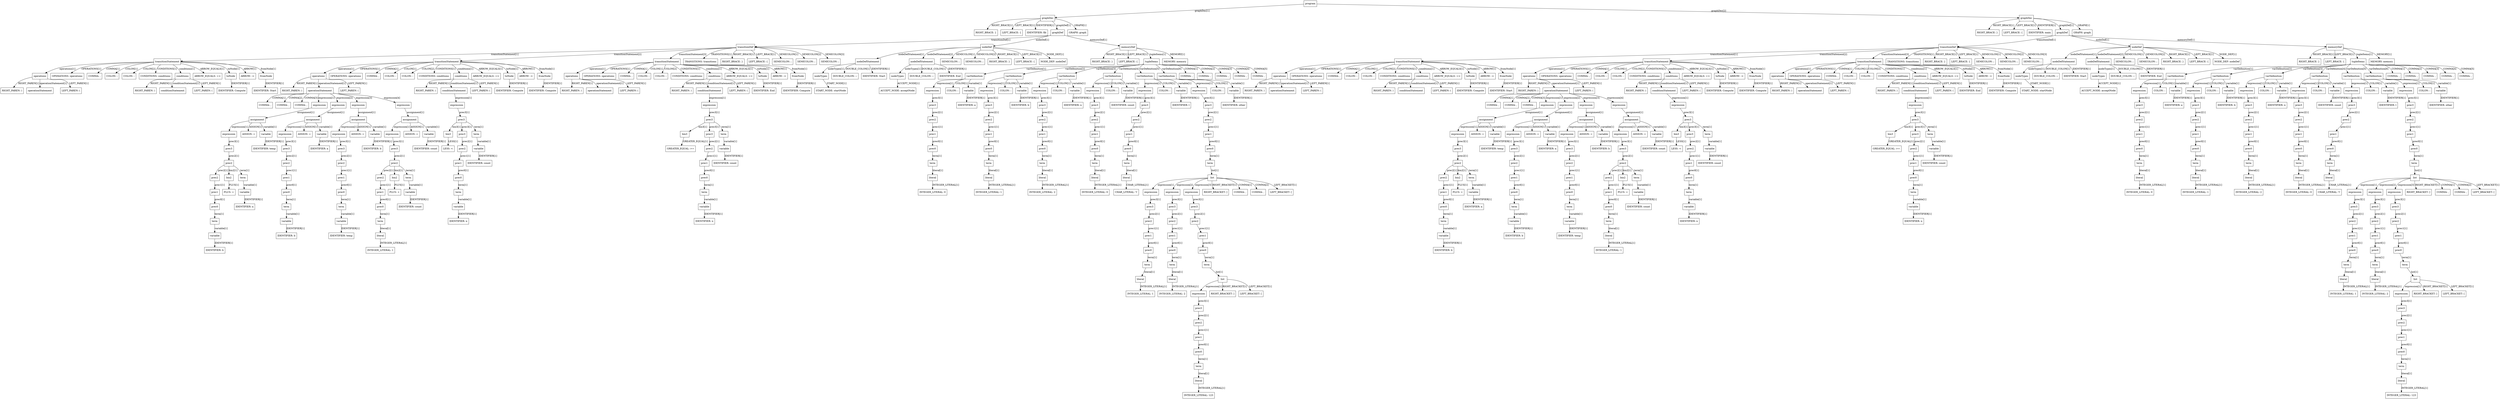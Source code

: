 digraph ParseTree {
    node [shape=box];
    node0 [label="program"];
    node1 [label="graphDec"];
    node0 -> node1 [label="graphDec[1]"];
    node2 [label="RIGHT_BRACE: }"];
    node1 -> node2 [label="RIGHT_BRACE[1]"];
    node3 [label="LEFT_BRACE: {"];
    node1 -> node3 [label="LEFT_BRACE[1]"];
    node4 [label="IDENTIFIER: fib"];
    node1 -> node4 [label="IDENTIFIER[1]"];
    node5 [label="graphDef"];
    node1 -> node5 [label="graphDef[1]"];
    node6 [label="transitionDef"];
    node5 -> node6 [label="transitionDef[1]"];
    node7 [label="transitionStatement"];
    node6 -> node7 [label="transitionStatement[1]"];
    node8 [label="operations"];
    node7 -> node8 [label="operations[1]"];
    node9 [label="RIGHT_PAREN: )"];
    node8 -> node9 [label="RIGHT_PAREN[1]"];
    node10 [label="operationStatement"];
    node8 -> node10 [label="operationStatement[1]"];
    node11 [label="LEFT_PAREN: ("];
    node8 -> node11 [label="LEFT_PAREN[1]"];
    node12 [label="OPERATIONS: operations"];
    node7 -> node12 [label="OPERATIONS[1]"];
    node13 [label="COMMA: ,"];
    node7 -> node13 [label="COMMA[1]"];
    node14 [label="COLON: :"];
    node7 -> node14 [label="COLON[1]"];
    node15 [label="COLON: :"];
    node7 -> node15 [label="COLON[2]"];
    node16 [label="CONDITIONS: conditions"];
    node7 -> node16 [label="CONDITIONS[1]"];
    node17 [label="conditions"];
    node7 -> node17 [label="conditions[1]"];
    node18 [label="RIGHT_PAREN: )"];
    node17 -> node18 [label="RIGHT_PAREN[1]"];
    node19 [label="conditionStatement"];
    node17 -> node19 [label="conditionStatement[1]"];
    node20 [label="LEFT_PAREN: ("];
    node17 -> node20 [label="LEFT_PAREN[1]"];
    node21 [label="ARROW_EQUALS: =>"];
    node7 -> node21 [label="ARROW_EQUALS[1]"];
    node22 [label="toNode"];
    node7 -> node22 [label="toNode[1]"];
    node23 [label="IDENTIFIER: Compute"];
    node22 -> node23 [label="IDENTIFIER[1]"];
    node24 [label="ARROW: ->"];
    node7 -> node24 [label="ARROW[1]"];
    node25 [label="fromNode"];
    node7 -> node25 [label="fromNode[1]"];
    node26 [label="IDENTIFIER: Start"];
    node25 -> node26 [label="IDENTIFIER[1]"];
    node27 [label="transitionStatement"];
    node6 -> node27 [label="transitionStatement[2]"];
    node28 [label="operations"];
    node27 -> node28 [label="operations[1]"];
    node29 [label="RIGHT_PAREN: )"];
    node28 -> node29 [label="RIGHT_PAREN[1]"];
    node30 [label="operationStatement"];
    node28 -> node30 [label="operationStatement[1]"];
    node31 [label="COMMA: ,"];
    node30 -> node31 [label="COMMA[1]"];
    node32 [label="COMMA: ,"];
    node30 -> node32 [label="COMMA[2]"];
    node33 [label="COMMA: ,"];
    node30 -> node33 [label="COMMA[3]"];
    node34 [label="expression"];
    node30 -> node34 [label="expression[1]"];
    node35 [label="assignment"];
    node34 -> node35 [label="assignment[1]"];
    node36 [label="expression"];
    node35 -> node36 [label="expression[1]"];
    node37 [label="prec3"];
    node36 -> node37 [label="prec3[1]"];
    node38 [label="prec2"];
    node37 -> node38 [label="prec2[1]"];
    node39 [label="prec2"];
    node38 -> node39 [label="prec2[1]"];
    node40 [label="prec1"];
    node39 -> node40 [label="prec1[1]"];
    node41 [label="prec0"];
    node40 -> node41 [label="prec0[1]"];
    node42 [label="term"];
    node41 -> node42 [label="term[1]"];
    node43 [label="variable"];
    node42 -> node43 [label="variable[1]"];
    node44 [label="IDENTIFIER: b"];
    node43 -> node44 [label="IDENTIFIER[1]"];
    node45 [label="bin2"];
    node38 -> node45 [label="bin2[1]"];
    node46 [label="PLUS: +"];
    node45 -> node46 [label="PLUS[1]"];
    node47 [label="term"];
    node38 -> node47 [label="term[1]"];
    node48 [label="variable"];
    node47 -> node48 [label="variable[1]"];
    node49 [label="IDENTIFIER: a"];
    node48 -> node49 [label="IDENTIFIER[1]"];
    node50 [label="ASSIGN: ="];
    node35 -> node50 [label="ASSIGN[1]"];
    node51 [label="variable"];
    node35 -> node51 [label="variable[1]"];
    node52 [label="IDENTIFIER: temp"];
    node51 -> node52 [label="IDENTIFIER[1]"];
    node53 [label="expression"];
    node30 -> node53 [label="expression[2]"];
    node54 [label="assignment"];
    node53 -> node54 [label="assignment[1]"];
    node55 [label="expression"];
    node54 -> node55 [label="expression[1]"];
    node56 [label="prec3"];
    node55 -> node56 [label="prec3[1]"];
    node57 [label="prec2"];
    node56 -> node57 [label="prec2[1]"];
    node58 [label="prec1"];
    node57 -> node58 [label="prec1[1]"];
    node59 [label="prec0"];
    node58 -> node59 [label="prec0[1]"];
    node60 [label="term"];
    node59 -> node60 [label="term[1]"];
    node61 [label="variable"];
    node60 -> node61 [label="variable[1]"];
    node62 [label="IDENTIFIER: b"];
    node61 -> node62 [label="IDENTIFIER[1]"];
    node63 [label="ASSIGN: ="];
    node54 -> node63 [label="ASSIGN[1]"];
    node64 [label="variable"];
    node54 -> node64 [label="variable[1]"];
    node65 [label="IDENTIFIER: a"];
    node64 -> node65 [label="IDENTIFIER[1]"];
    node66 [label="expression"];
    node30 -> node66 [label="expression[3]"];
    node67 [label="assignment"];
    node66 -> node67 [label="assignment[1]"];
    node68 [label="expression"];
    node67 -> node68 [label="expression[1]"];
    node69 [label="prec3"];
    node68 -> node69 [label="prec3[1]"];
    node70 [label="prec2"];
    node69 -> node70 [label="prec2[1]"];
    node71 [label="prec1"];
    node70 -> node71 [label="prec1[1]"];
    node72 [label="prec0"];
    node71 -> node72 [label="prec0[1]"];
    node73 [label="term"];
    node72 -> node73 [label="term[1]"];
    node74 [label="variable"];
    node73 -> node74 [label="variable[1]"];
    node75 [label="IDENTIFIER: temp"];
    node74 -> node75 [label="IDENTIFIER[1]"];
    node76 [label="ASSIGN: ="];
    node67 -> node76 [label="ASSIGN[1]"];
    node77 [label="variable"];
    node67 -> node77 [label="variable[1]"];
    node78 [label="IDENTIFIER: b"];
    node77 -> node78 [label="IDENTIFIER[1]"];
    node79 [label="expression"];
    node30 -> node79 [label="expression[4]"];
    node80 [label="assignment"];
    node79 -> node80 [label="assignment[1]"];
    node81 [label="expression"];
    node80 -> node81 [label="expression[1]"];
    node82 [label="prec3"];
    node81 -> node82 [label="prec3[1]"];
    node83 [label="prec2"];
    node82 -> node83 [label="prec2[1]"];
    node84 [label="prec2"];
    node83 -> node84 [label="prec2[1]"];
    node85 [label="prec1"];
    node84 -> node85 [label="prec1[1]"];
    node86 [label="prec0"];
    node85 -> node86 [label="prec0[1]"];
    node87 [label="term"];
    node86 -> node87 [label="term[1]"];
    node88 [label="literal"];
    node87 -> node88 [label="literal[1]"];
    node89 [label="INTEGER_LITERAL: 1"];
    node88 -> node89 [label="INTEGER_LITERAL[1]"];
    node90 [label="bin2"];
    node83 -> node90 [label="bin2[1]"];
    node91 [label="PLUS: +"];
    node90 -> node91 [label="PLUS[1]"];
    node92 [label="term"];
    node83 -> node92 [label="term[1]"];
    node93 [label="variable"];
    node92 -> node93 [label="variable[1]"];
    node94 [label="IDENTIFIER: count"];
    node93 -> node94 [label="IDENTIFIER[1]"];
    node95 [label="ASSIGN: ="];
    node80 -> node95 [label="ASSIGN[1]"];
    node96 [label="variable"];
    node80 -> node96 [label="variable[1]"];
    node97 [label="IDENTIFIER: count"];
    node96 -> node97 [label="IDENTIFIER[1]"];
    node98 [label="LEFT_PAREN: ("];
    node28 -> node98 [label="LEFT_PAREN[1]"];
    node99 [label="OPERATIONS: operations"];
    node27 -> node99 [label="OPERATIONS[1]"];
    node100 [label="COMMA: ,"];
    node27 -> node100 [label="COMMA[1]"];
    node101 [label="COLON: :"];
    node27 -> node101 [label="COLON[1]"];
    node102 [label="COLON: :"];
    node27 -> node102 [label="COLON[2]"];
    node103 [label="CONDITIONS: conditions"];
    node27 -> node103 [label="CONDITIONS[1]"];
    node104 [label="conditions"];
    node27 -> node104 [label="conditions[1]"];
    node105 [label="RIGHT_PAREN: )"];
    node104 -> node105 [label="RIGHT_PAREN[1]"];
    node106 [label="conditionStatement"];
    node104 -> node106 [label="conditionStatement[1]"];
    node107 [label="expression"];
    node106 -> node107 [label="expression[1]"];
    node108 [label="prec3"];
    node107 -> node108 [label="prec3[1]"];
    node109 [label="bin3"];
    node108 -> node109 [label="bin3[1]"];
    node110 [label="LESS: <"];
    node109 -> node110 [label="LESS[1]"];
    node111 [label="prec3"];
    node108 -> node111 [label="prec3[1]"];
    node112 [label="prec2"];
    node111 -> node112 [label="prec2[1]"];
    node113 [label="prec1"];
    node112 -> node113 [label="prec1[1]"];
    node114 [label="prec0"];
    node113 -> node114 [label="prec0[1]"];
    node115 [label="term"];
    node114 -> node115 [label="term[1]"];
    node116 [label="variable"];
    node115 -> node116 [label="variable[1]"];
    node117 [label="IDENTIFIER: n"];
    node116 -> node117 [label="IDENTIFIER[1]"];
    node118 [label="term"];
    node108 -> node118 [label="term[1]"];
    node119 [label="variable"];
    node118 -> node119 [label="variable[1]"];
    node120 [label="IDENTIFIER: count"];
    node119 -> node120 [label="IDENTIFIER[1]"];
    node121 [label="LEFT_PAREN: ("];
    node104 -> node121 [label="LEFT_PAREN[1]"];
    node122 [label="ARROW_EQUALS: =>"];
    node27 -> node122 [label="ARROW_EQUALS[1]"];
    node123 [label="toNode"];
    node27 -> node123 [label="toNode[1]"];
    node124 [label="IDENTIFIER: Compute"];
    node123 -> node124 [label="IDENTIFIER[1]"];
    node125 [label="ARROW: ->"];
    node27 -> node125 [label="ARROW[1]"];
    node126 [label="fromNode"];
    node27 -> node126 [label="fromNode[1]"];
    node127 [label="IDENTIFIER: Compute"];
    node126 -> node127 [label="IDENTIFIER[1]"];
    node128 [label="transitionStatement"];
    node6 -> node128 [label="transitionStatement[3]"];
    node129 [label="operations"];
    node128 -> node129 [label="operations[1]"];
    node130 [label="RIGHT_PAREN: )"];
    node129 -> node130 [label="RIGHT_PAREN[1]"];
    node131 [label="operationStatement"];
    node129 -> node131 [label="operationStatement[1]"];
    node132 [label="LEFT_PAREN: ("];
    node129 -> node132 [label="LEFT_PAREN[1]"];
    node133 [label="OPERATIONS: operations"];
    node128 -> node133 [label="OPERATIONS[1]"];
    node134 [label="COMMA: ,"];
    node128 -> node134 [label="COMMA[1]"];
    node135 [label="COLON: :"];
    node128 -> node135 [label="COLON[1]"];
    node136 [label="COLON: :"];
    node128 -> node136 [label="COLON[2]"];
    node137 [label="CONDITIONS: conditions"];
    node128 -> node137 [label="CONDITIONS[1]"];
    node138 [label="conditions"];
    node128 -> node138 [label="conditions[1]"];
    node139 [label="RIGHT_PAREN: )"];
    node138 -> node139 [label="RIGHT_PAREN[1]"];
    node140 [label="conditionStatement"];
    node138 -> node140 [label="conditionStatement[1]"];
    node141 [label="expression"];
    node140 -> node141 [label="expression[1]"];
    node142 [label="prec3"];
    node141 -> node142 [label="prec3[1]"];
    node143 [label="bin3"];
    node142 -> node143 [label="bin3[1]"];
    node144 [label="GREATER_EQUAL: >="];
    node143 -> node144 [label="GREATER_EQUAL[1]"];
    node145 [label="prec3"];
    node142 -> node145 [label="prec3[1]"];
    node146 [label="prec2"];
    node145 -> node146 [label="prec2[1]"];
    node147 [label="prec1"];
    node146 -> node147 [label="prec1[1]"];
    node148 [label="prec0"];
    node147 -> node148 [label="prec0[1]"];
    node149 [label="term"];
    node148 -> node149 [label="term[1]"];
    node150 [label="variable"];
    node149 -> node150 [label="variable[1]"];
    node151 [label="IDENTIFIER: n"];
    node150 -> node151 [label="IDENTIFIER[1]"];
    node152 [label="term"];
    node142 -> node152 [label="term[1]"];
    node153 [label="variable"];
    node152 -> node153 [label="variable[1]"];
    node154 [label="IDENTIFIER: count"];
    node153 -> node154 [label="IDENTIFIER[1]"];
    node155 [label="LEFT_PAREN: ("];
    node138 -> node155 [label="LEFT_PAREN[1]"];
    node156 [label="ARROW_EQUALS: =>"];
    node128 -> node156 [label="ARROW_EQUALS[1]"];
    node157 [label="toNode"];
    node128 -> node157 [label="toNode[1]"];
    node158 [label="IDENTIFIER: End"];
    node157 -> node158 [label="IDENTIFIER[1]"];
    node159 [label="ARROW: ->"];
    node128 -> node159 [label="ARROW[1]"];
    node160 [label="fromNode"];
    node128 -> node160 [label="fromNode[1]"];
    node161 [label="IDENTIFIER: Compute"];
    node160 -> node161 [label="IDENTIFIER[1]"];
    node162 [label="TRANSITIONS: transitions"];
    node6 -> node162 [label="TRANSITIONS[1]"];
    node163 [label="RIGHT_BRACE: }"];
    node6 -> node163 [label="RIGHT_BRACE[1]"];
    node164 [label="LEFT_BRACE: {"];
    node6 -> node164 [label="LEFT_BRACE[1]"];
    node165 [label="SEMICOLON: ;"];
    node6 -> node165 [label="SEMICOLON[1]"];
    node166 [label="SEMICOLON: ;"];
    node6 -> node166 [label="SEMICOLON[2]"];
    node167 [label="SEMICOLON: ;"];
    node6 -> node167 [label="SEMICOLON[3]"];
    node168 [label="nodeDef"];
    node5 -> node168 [label="nodeDef[1]"];
    node169 [label="nodeDefStatement"];
    node168 -> node169 [label="nodeDefStatement[1]"];
    node170 [label="nodeTypes"];
    node169 -> node170 [label="nodeTypes[1]"];
    node171 [label="START_NODE: startNode"];
    node170 -> node171 [label="START_NODE[1]"];
    node172 [label="DOUBLE_COLON: ::"];
    node169 -> node172 [label="DOUBLE_COLON[1]"];
    node173 [label="IDENTIFIER: Start"];
    node169 -> node173 [label="IDENTIFIER[1]"];
    node174 [label="nodeDefStatement"];
    node168 -> node174 [label="nodeDefStatement[2]"];
    node175 [label="nodeTypes"];
    node174 -> node175 [label="nodeTypes[1]"];
    node176 [label="ACCEPT_NODE: acceptNode"];
    node175 -> node176 [label="ACCEPT_NODE[1]"];
    node177 [label="DOUBLE_COLON: ::"];
    node174 -> node177 [label="DOUBLE_COLON[1]"];
    node178 [label="IDENTIFIER: End"];
    node174 -> node178 [label="IDENTIFIER[1]"];
    node179 [label="SEMICOLON: ;"];
    node168 -> node179 [label="SEMICOLON[1]"];
    node180 [label="SEMICOLON: ;"];
    node168 -> node180 [label="SEMICOLON[2]"];
    node181 [label="RIGHT_BRACE: }"];
    node168 -> node181 [label="RIGHT_BRACE[1]"];
    node182 [label="LEFT_BRACE: {"];
    node168 -> node182 [label="LEFT_BRACE[1]"];
    node183 [label="NODE_DEF: nodeDef"];
    node168 -> node183 [label="NODE_DEF[1]"];
    node184 [label="memoryDef"];
    node5 -> node184 [label="memoryDef[1]"];
    node185 [label="RIGHT_BRACE: }"];
    node184 -> node185 [label="RIGHT_BRACE[1]"];
    node186 [label="LEFT_BRACE: {"];
    node184 -> node186 [label="LEFT_BRACE[1]"];
    node187 [label="tupleItems"];
    node184 -> node187 [label="tupleItems[1]"];
    node188 [label="varDefenition"];
    node187 -> node188 [label="varDefenition[1]"];
    node189 [label="expression"];
    node188 -> node189 [label="expression[1]"];
    node190 [label="prec3"];
    node189 -> node190 [label="prec3[1]"];
    node191 [label="prec2"];
    node190 -> node191 [label="prec2[1]"];
    node192 [label="prec1"];
    node191 -> node192 [label="prec1[1]"];
    node193 [label="prec0"];
    node192 -> node193 [label="prec0[1]"];
    node194 [label="term"];
    node193 -> node194 [label="term[1]"];
    node195 [label="literal"];
    node194 -> node195 [label="literal[1]"];
    node196 [label="INTEGER_LITERAL: 0"];
    node195 -> node196 [label="INTEGER_LITERAL[1]"];
    node197 [label="COLON: :"];
    node188 -> node197 [label="COLON[1]"];
    node198 [label="variable"];
    node188 -> node198 [label="variable[1]"];
    node199 [label="IDENTIFIER: a"];
    node198 -> node199 [label="IDENTIFIER[1]"];
    node200 [label="varDefenition"];
    node187 -> node200 [label="varDefenition[2]"];
    node201 [label="expression"];
    node200 -> node201 [label="expression[1]"];
    node202 [label="prec3"];
    node201 -> node202 [label="prec3[1]"];
    node203 [label="prec2"];
    node202 -> node203 [label="prec2[1]"];
    node204 [label="prec1"];
    node203 -> node204 [label="prec1[1]"];
    node205 [label="prec0"];
    node204 -> node205 [label="prec0[1]"];
    node206 [label="term"];
    node205 -> node206 [label="term[1]"];
    node207 [label="literal"];
    node206 -> node207 [label="literal[1]"];
    node208 [label="INTEGER_LITERAL: 1"];
    node207 -> node208 [label="INTEGER_LITERAL[1]"];
    node209 [label="COLON: :"];
    node200 -> node209 [label="COLON[1]"];
    node210 [label="variable"];
    node200 -> node210 [label="variable[1]"];
    node211 [label="IDENTIFIER: b"];
    node210 -> node211 [label="IDENTIFIER[1]"];
    node212 [label="varDefenition"];
    node187 -> node212 [label="varDefenition[3]"];
    node213 [label="expression"];
    node212 -> node213 [label="expression[1]"];
    node214 [label="prec3"];
    node213 -> node214 [label="prec3[1]"];
    node215 [label="prec2"];
    node214 -> node215 [label="prec2[1]"];
    node216 [label="prec1"];
    node215 -> node216 [label="prec1[1]"];
    node217 [label="prec0"];
    node216 -> node217 [label="prec0[1]"];
    node218 [label="term"];
    node217 -> node218 [label="term[1]"];
    node219 [label="literal"];
    node218 -> node219 [label="literal[1]"];
    node220 [label="INTEGER_LITERAL: 2"];
    node219 -> node220 [label="INTEGER_LITERAL[1]"];
    node221 [label="COLON: :"];
    node212 -> node221 [label="COLON[1]"];
    node222 [label="variable"];
    node212 -> node222 [label="variable[1]"];
    node223 [label="IDENTIFIER: n"];
    node222 -> node223 [label="IDENTIFIER[1]"];
    node224 [label="varDefenition"];
    node187 -> node224 [label="varDefenition[4]"];
    node225 [label="expression"];
    node224 -> node225 [label="expression[1]"];
    node226 [label="prec3"];
    node225 -> node226 [label="prec3[1]"];
    node227 [label="prec2"];
    node226 -> node227 [label="prec2[1]"];
    node228 [label="prec1"];
    node227 -> node228 [label="prec1[1]"];
    node229 [label="prec0"];
    node228 -> node229 [label="prec0[1]"];
    node230 [label="term"];
    node229 -> node230 [label="term[1]"];
    node231 [label="literal"];
    node230 -> node231 [label="literal[1]"];
    node232 [label="INTEGER_LITERAL: 0"];
    node231 -> node232 [label="INTEGER_LITERAL[1]"];
    node233 [label="COLON: :"];
    node224 -> node233 [label="COLON[1]"];
    node234 [label="variable"];
    node224 -> node234 [label="variable[1]"];
    node235 [label="IDENTIFIER: count"];
    node234 -> node235 [label="IDENTIFIER[1]"];
    node236 [label="varDefenition"];
    node187 -> node236 [label="varDefenition[5]"];
    node237 [label="expression"];
    node236 -> node237 [label="expression[1]"];
    node238 [label="prec3"];
    node237 -> node238 [label="prec3[1]"];
    node239 [label="prec2"];
    node238 -> node239 [label="prec2[1]"];
    node240 [label="prec1"];
    node239 -> node240 [label="prec1[1]"];
    node241 [label="prec0"];
    node240 -> node241 [label="prec0[1]"];
    node242 [label="term"];
    node241 -> node242 [label="term[1]"];
    node243 [label="literal"];
    node242 -> node243 [label="literal[1]"];
    node244 [label="CHAR_LITERAL: 'l'"];
    node243 -> node244 [label="CHAR_LITERAL[1]"];
    node245 [label="COLON: :"];
    node236 -> node245 [label="COLON[1]"];
    node246 [label="variable"];
    node236 -> node246 [label="variable[1]"];
    node247 [label="IDENTIFIER: l"];
    node246 -> node247 [label="IDENTIFIER[1]"];
    node248 [label="varDefenition"];
    node187 -> node248 [label="varDefenition[6]"];
    node249 [label="expression"];
    node248 -> node249 [label="expression[1]"];
    node250 [label="prec3"];
    node249 -> node250 [label="prec3[1]"];
    node251 [label="prec2"];
    node250 -> node251 [label="prec2[1]"];
    node252 [label="prec1"];
    node251 -> node252 [label="prec1[1]"];
    node253 [label="prec0"];
    node252 -> node253 [label="prec0[1]"];
    node254 [label="term"];
    node253 -> node254 [label="term[1]"];
    node255 [label="list"];
    node254 -> node255 [label="list[1]"];
    node256 [label="expression"];
    node255 -> node256 [label="expression[1]"];
    node257 [label="prec3"];
    node256 -> node257 [label="prec3[1]"];
    node258 [label="prec2"];
    node257 -> node258 [label="prec2[1]"];
    node259 [label="prec1"];
    node258 -> node259 [label="prec1[1]"];
    node260 [label="prec0"];
    node259 -> node260 [label="prec0[1]"];
    node261 [label="term"];
    node260 -> node261 [label="term[1]"];
    node262 [label="literal"];
    node261 -> node262 [label="literal[1]"];
    node263 [label="INTEGER_LITERAL: 1"];
    node262 -> node263 [label="INTEGER_LITERAL[1]"];
    node264 [label="expression"];
    node255 -> node264 [label="expression[2]"];
    node265 [label="prec3"];
    node264 -> node265 [label="prec3[1]"];
    node266 [label="prec2"];
    node265 -> node266 [label="prec2[1]"];
    node267 [label="prec1"];
    node266 -> node267 [label="prec1[1]"];
    node268 [label="prec0"];
    node267 -> node268 [label="prec0[1]"];
    node269 [label="term"];
    node268 -> node269 [label="term[1]"];
    node270 [label="literal"];
    node269 -> node270 [label="literal[1]"];
    node271 [label="INTEGER_LITERAL: 2"];
    node270 -> node271 [label="INTEGER_LITERAL[1]"];
    node272 [label="expression"];
    node255 -> node272 [label="expression[3]"];
    node273 [label="prec3"];
    node272 -> node273 [label="prec3[1]"];
    node274 [label="prec2"];
    node273 -> node274 [label="prec2[1]"];
    node275 [label="prec1"];
    node274 -> node275 [label="prec1[1]"];
    node276 [label="prec0"];
    node275 -> node276 [label="prec0[1]"];
    node277 [label="term"];
    node276 -> node277 [label="term[1]"];
    node278 [label="list"];
    node277 -> node278 [label="list[1]"];
    node279 [label="expression"];
    node278 -> node279 [label="expression[1]"];
    node280 [label="prec3"];
    node279 -> node280 [label="prec3[1]"];
    node281 [label="prec2"];
    node280 -> node281 [label="prec2[1]"];
    node282 [label="prec1"];
    node281 -> node282 [label="prec1[1]"];
    node283 [label="prec0"];
    node282 -> node283 [label="prec0[1]"];
    node284 [label="term"];
    node283 -> node284 [label="term[1]"];
    node285 [label="literal"];
    node284 -> node285 [label="literal[1]"];
    node286 [label="INTEGER_LITERAL: 123"];
    node285 -> node286 [label="INTEGER_LITERAL[1]"];
    node287 [label="RIGHT_BRACKET: ]"];
    node278 -> node287 [label="RIGHT_BRACKET[1]"];
    node288 [label="LEFT_BRACKET: ["];
    node278 -> node288 [label="LEFT_BRACKET[1]"];
    node289 [label="RIGHT_BRACKET: ]"];
    node255 -> node289 [label="RIGHT_BRACKET[1]"];
    node290 [label="COMMA: ,"];
    node255 -> node290 [label="COMMA[1]"];
    node291 [label="COMMA: ,"];
    node255 -> node291 [label="COMMA[2]"];
    node292 [label="LEFT_BRACKET: ["];
    node255 -> node292 [label="LEFT_BRACKET[1]"];
    node293 [label="COLON: :"];
    node248 -> node293 [label="COLON[1]"];
    node294 [label="variable"];
    node248 -> node294 [label="variable[1]"];
    node295 [label="IDENTIFIER: other"];
    node294 -> node295 [label="IDENTIFIER[1]"];
    node296 [label="COMMA: ,"];
    node187 -> node296 [label="COMMA[1]"];
    node297 [label="COMMA: ,"];
    node187 -> node297 [label="COMMA[2]"];
    node298 [label="COMMA: ,"];
    node187 -> node298 [label="COMMA[3]"];
    node299 [label="COMMA: ,"];
    node187 -> node299 [label="COMMA[4]"];
    node300 [label="COMMA: ,"];
    node187 -> node300 [label="COMMA[5]"];
    node301 [label="MEMORY: memory"];
    node184 -> node301 [label="MEMORY[1]"];
    node302 [label="GRAPH: graph"];
    node1 -> node302 [label="GRAPH[1]"];
    node303 [label="graphDec"];
    node0 -> node303 [label="graphDec[2]"];
    node304 [label="RIGHT_BRACE: }"];
    node303 -> node304 [label="RIGHT_BRACE[1]"];
    node305 [label="LEFT_BRACE: {"];
    node303 -> node305 [label="LEFT_BRACE[1]"];
    node306 [label="IDENTIFIER: main"];
    node303 -> node306 [label="IDENTIFIER[1]"];
    node307 [label="graphDef"];
    node303 -> node307 [label="graphDef[1]"];
    node308 [label="transitionDef"];
    node307 -> node308 [label="transitionDef[1]"];
    node309 [label="transitionStatement"];
    node308 -> node309 [label="transitionStatement[1]"];
    node310 [label="operations"];
    node309 -> node310 [label="operations[1]"];
    node311 [label="RIGHT_PAREN: )"];
    node310 -> node311 [label="RIGHT_PAREN[1]"];
    node312 [label="operationStatement"];
    node310 -> node312 [label="operationStatement[1]"];
    node313 [label="LEFT_PAREN: ("];
    node310 -> node313 [label="LEFT_PAREN[1]"];
    node314 [label="OPERATIONS: operations"];
    node309 -> node314 [label="OPERATIONS[1]"];
    node315 [label="COMMA: ,"];
    node309 -> node315 [label="COMMA[1]"];
    node316 [label="COLON: :"];
    node309 -> node316 [label="COLON[1]"];
    node317 [label="COLON: :"];
    node309 -> node317 [label="COLON[2]"];
    node318 [label="CONDITIONS: conditions"];
    node309 -> node318 [label="CONDITIONS[1]"];
    node319 [label="conditions"];
    node309 -> node319 [label="conditions[1]"];
    node320 [label="RIGHT_PAREN: )"];
    node319 -> node320 [label="RIGHT_PAREN[1]"];
    node321 [label="conditionStatement"];
    node319 -> node321 [label="conditionStatement[1]"];
    node322 [label="LEFT_PAREN: ("];
    node319 -> node322 [label="LEFT_PAREN[1]"];
    node323 [label="ARROW_EQUALS: =>"];
    node309 -> node323 [label="ARROW_EQUALS[1]"];
    node324 [label="toNode"];
    node309 -> node324 [label="toNode[1]"];
    node325 [label="IDENTIFIER: Compute"];
    node324 -> node325 [label="IDENTIFIER[1]"];
    node326 [label="ARROW: ->"];
    node309 -> node326 [label="ARROW[1]"];
    node327 [label="fromNode"];
    node309 -> node327 [label="fromNode[1]"];
    node328 [label="IDENTIFIER: Start"];
    node327 -> node328 [label="IDENTIFIER[1]"];
    node329 [label="transitionStatement"];
    node308 -> node329 [label="transitionStatement[2]"];
    node330 [label="operations"];
    node329 -> node330 [label="operations[1]"];
    node331 [label="RIGHT_PAREN: )"];
    node330 -> node331 [label="RIGHT_PAREN[1]"];
    node332 [label="operationStatement"];
    node330 -> node332 [label="operationStatement[1]"];
    node333 [label="COMMA: ,"];
    node332 -> node333 [label="COMMA[1]"];
    node334 [label="COMMA: ,"];
    node332 -> node334 [label="COMMA[2]"];
    node335 [label="COMMA: ,"];
    node332 -> node335 [label="COMMA[3]"];
    node336 [label="expression"];
    node332 -> node336 [label="expression[1]"];
    node337 [label="assignment"];
    node336 -> node337 [label="assignment[1]"];
    node338 [label="expression"];
    node337 -> node338 [label="expression[1]"];
    node339 [label="prec3"];
    node338 -> node339 [label="prec3[1]"];
    node340 [label="prec2"];
    node339 -> node340 [label="prec2[1]"];
    node341 [label="prec2"];
    node340 -> node341 [label="prec2[1]"];
    node342 [label="prec1"];
    node341 -> node342 [label="prec1[1]"];
    node343 [label="prec0"];
    node342 -> node343 [label="prec0[1]"];
    node344 [label="term"];
    node343 -> node344 [label="term[1]"];
    node345 [label="variable"];
    node344 -> node345 [label="variable[1]"];
    node346 [label="IDENTIFIER: b"];
    node345 -> node346 [label="IDENTIFIER[1]"];
    node347 [label="bin2"];
    node340 -> node347 [label="bin2[1]"];
    node348 [label="PLUS: +"];
    node347 -> node348 [label="PLUS[1]"];
    node349 [label="term"];
    node340 -> node349 [label="term[1]"];
    node350 [label="variable"];
    node349 -> node350 [label="variable[1]"];
    node351 [label="IDENTIFIER: a"];
    node350 -> node351 [label="IDENTIFIER[1]"];
    node352 [label="ASSIGN: ="];
    node337 -> node352 [label="ASSIGN[1]"];
    node353 [label="variable"];
    node337 -> node353 [label="variable[1]"];
    node354 [label="IDENTIFIER: temp"];
    node353 -> node354 [label="IDENTIFIER[1]"];
    node355 [label="expression"];
    node332 -> node355 [label="expression[2]"];
    node356 [label="assignment"];
    node355 -> node356 [label="assignment[1]"];
    node357 [label="expression"];
    node356 -> node357 [label="expression[1]"];
    node358 [label="prec3"];
    node357 -> node358 [label="prec3[1]"];
    node359 [label="prec2"];
    node358 -> node359 [label="prec2[1]"];
    node360 [label="prec1"];
    node359 -> node360 [label="prec1[1]"];
    node361 [label="prec0"];
    node360 -> node361 [label="prec0[1]"];
    node362 [label="term"];
    node361 -> node362 [label="term[1]"];
    node363 [label="variable"];
    node362 -> node363 [label="variable[1]"];
    node364 [label="IDENTIFIER: b"];
    node363 -> node364 [label="IDENTIFIER[1]"];
    node365 [label="ASSIGN: ="];
    node356 -> node365 [label="ASSIGN[1]"];
    node366 [label="variable"];
    node356 -> node366 [label="variable[1]"];
    node367 [label="IDENTIFIER: a"];
    node366 -> node367 [label="IDENTIFIER[1]"];
    node368 [label="expression"];
    node332 -> node368 [label="expression[3]"];
    node369 [label="assignment"];
    node368 -> node369 [label="assignment[1]"];
    node370 [label="expression"];
    node369 -> node370 [label="expression[1]"];
    node371 [label="prec3"];
    node370 -> node371 [label="prec3[1]"];
    node372 [label="prec2"];
    node371 -> node372 [label="prec2[1]"];
    node373 [label="prec1"];
    node372 -> node373 [label="prec1[1]"];
    node374 [label="prec0"];
    node373 -> node374 [label="prec0[1]"];
    node375 [label="term"];
    node374 -> node375 [label="term[1]"];
    node376 [label="variable"];
    node375 -> node376 [label="variable[1]"];
    node377 [label="IDENTIFIER: temp"];
    node376 -> node377 [label="IDENTIFIER[1]"];
    node378 [label="ASSIGN: ="];
    node369 -> node378 [label="ASSIGN[1]"];
    node379 [label="variable"];
    node369 -> node379 [label="variable[1]"];
    node380 [label="IDENTIFIER: b"];
    node379 -> node380 [label="IDENTIFIER[1]"];
    node381 [label="expression"];
    node332 -> node381 [label="expression[4]"];
    node382 [label="assignment"];
    node381 -> node382 [label="assignment[1]"];
    node383 [label="expression"];
    node382 -> node383 [label="expression[1]"];
    node384 [label="prec3"];
    node383 -> node384 [label="prec3[1]"];
    node385 [label="prec2"];
    node384 -> node385 [label="prec2[1]"];
    node386 [label="prec2"];
    node385 -> node386 [label="prec2[1]"];
    node387 [label="prec1"];
    node386 -> node387 [label="prec1[1]"];
    node388 [label="prec0"];
    node387 -> node388 [label="prec0[1]"];
    node389 [label="term"];
    node388 -> node389 [label="term[1]"];
    node390 [label="literal"];
    node389 -> node390 [label="literal[1]"];
    node391 [label="INTEGER_LITERAL: 1"];
    node390 -> node391 [label="INTEGER_LITERAL[1]"];
    node392 [label="bin2"];
    node385 -> node392 [label="bin2[1]"];
    node393 [label="PLUS: +"];
    node392 -> node393 [label="PLUS[1]"];
    node394 [label="term"];
    node385 -> node394 [label="term[1]"];
    node395 [label="variable"];
    node394 -> node395 [label="variable[1]"];
    node396 [label="IDENTIFIER: count"];
    node395 -> node396 [label="IDENTIFIER[1]"];
    node397 [label="ASSIGN: ="];
    node382 -> node397 [label="ASSIGN[1]"];
    node398 [label="variable"];
    node382 -> node398 [label="variable[1]"];
    node399 [label="IDENTIFIER: count"];
    node398 -> node399 [label="IDENTIFIER[1]"];
    node400 [label="LEFT_PAREN: ("];
    node330 -> node400 [label="LEFT_PAREN[1]"];
    node401 [label="OPERATIONS: operations"];
    node329 -> node401 [label="OPERATIONS[1]"];
    node402 [label="COMMA: ,"];
    node329 -> node402 [label="COMMA[1]"];
    node403 [label="COLON: :"];
    node329 -> node403 [label="COLON[1]"];
    node404 [label="COLON: :"];
    node329 -> node404 [label="COLON[2]"];
    node405 [label="CONDITIONS: conditions"];
    node329 -> node405 [label="CONDITIONS[1]"];
    node406 [label="conditions"];
    node329 -> node406 [label="conditions[1]"];
    node407 [label="RIGHT_PAREN: )"];
    node406 -> node407 [label="RIGHT_PAREN[1]"];
    node408 [label="conditionStatement"];
    node406 -> node408 [label="conditionStatement[1]"];
    node409 [label="expression"];
    node408 -> node409 [label="expression[1]"];
    node410 [label="prec3"];
    node409 -> node410 [label="prec3[1]"];
    node411 [label="bin3"];
    node410 -> node411 [label="bin3[1]"];
    node412 [label="LESS: <"];
    node411 -> node412 [label="LESS[1]"];
    node413 [label="prec3"];
    node410 -> node413 [label="prec3[1]"];
    node414 [label="prec2"];
    node413 -> node414 [label="prec2[1]"];
    node415 [label="prec1"];
    node414 -> node415 [label="prec1[1]"];
    node416 [label="prec0"];
    node415 -> node416 [label="prec0[1]"];
    node417 [label="term"];
    node416 -> node417 [label="term[1]"];
    node418 [label="variable"];
    node417 -> node418 [label="variable[1]"];
    node419 [label="IDENTIFIER: n"];
    node418 -> node419 [label="IDENTIFIER[1]"];
    node420 [label="term"];
    node410 -> node420 [label="term[1]"];
    node421 [label="variable"];
    node420 -> node421 [label="variable[1]"];
    node422 [label="IDENTIFIER: count"];
    node421 -> node422 [label="IDENTIFIER[1]"];
    node423 [label="LEFT_PAREN: ("];
    node406 -> node423 [label="LEFT_PAREN[1]"];
    node424 [label="ARROW_EQUALS: =>"];
    node329 -> node424 [label="ARROW_EQUALS[1]"];
    node425 [label="toNode"];
    node329 -> node425 [label="toNode[1]"];
    node426 [label="IDENTIFIER: Compute"];
    node425 -> node426 [label="IDENTIFIER[1]"];
    node427 [label="ARROW: ->"];
    node329 -> node427 [label="ARROW[1]"];
    node428 [label="fromNode"];
    node329 -> node428 [label="fromNode[1]"];
    node429 [label="IDENTIFIER: Compute"];
    node428 -> node429 [label="IDENTIFIER[1]"];
    node430 [label="transitionStatement"];
    node308 -> node430 [label="transitionStatement[3]"];
    node431 [label="operations"];
    node430 -> node431 [label="operations[1]"];
    node432 [label="RIGHT_PAREN: )"];
    node431 -> node432 [label="RIGHT_PAREN[1]"];
    node433 [label="operationStatement"];
    node431 -> node433 [label="operationStatement[1]"];
    node434 [label="LEFT_PAREN: ("];
    node431 -> node434 [label="LEFT_PAREN[1]"];
    node435 [label="OPERATIONS: operations"];
    node430 -> node435 [label="OPERATIONS[1]"];
    node436 [label="COMMA: ,"];
    node430 -> node436 [label="COMMA[1]"];
    node437 [label="COLON: :"];
    node430 -> node437 [label="COLON[1]"];
    node438 [label="COLON: :"];
    node430 -> node438 [label="COLON[2]"];
    node439 [label="CONDITIONS: conditions"];
    node430 -> node439 [label="CONDITIONS[1]"];
    node440 [label="conditions"];
    node430 -> node440 [label="conditions[1]"];
    node441 [label="RIGHT_PAREN: )"];
    node440 -> node441 [label="RIGHT_PAREN[1]"];
    node442 [label="conditionStatement"];
    node440 -> node442 [label="conditionStatement[1]"];
    node443 [label="expression"];
    node442 -> node443 [label="expression[1]"];
    node444 [label="prec3"];
    node443 -> node444 [label="prec3[1]"];
    node445 [label="bin3"];
    node444 -> node445 [label="bin3[1]"];
    node446 [label="GREATER_EQUAL: >="];
    node445 -> node446 [label="GREATER_EQUAL[1]"];
    node447 [label="prec3"];
    node444 -> node447 [label="prec3[1]"];
    node448 [label="prec2"];
    node447 -> node448 [label="prec2[1]"];
    node449 [label="prec1"];
    node448 -> node449 [label="prec1[1]"];
    node450 [label="prec0"];
    node449 -> node450 [label="prec0[1]"];
    node451 [label="term"];
    node450 -> node451 [label="term[1]"];
    node452 [label="variable"];
    node451 -> node452 [label="variable[1]"];
    node453 [label="IDENTIFIER: n"];
    node452 -> node453 [label="IDENTIFIER[1]"];
    node454 [label="term"];
    node444 -> node454 [label="term[1]"];
    node455 [label="variable"];
    node454 -> node455 [label="variable[1]"];
    node456 [label="IDENTIFIER: count"];
    node455 -> node456 [label="IDENTIFIER[1]"];
    node457 [label="LEFT_PAREN: ("];
    node440 -> node457 [label="LEFT_PAREN[1]"];
    node458 [label="ARROW_EQUALS: =>"];
    node430 -> node458 [label="ARROW_EQUALS[1]"];
    node459 [label="toNode"];
    node430 -> node459 [label="toNode[1]"];
    node460 [label="IDENTIFIER: End"];
    node459 -> node460 [label="IDENTIFIER[1]"];
    node461 [label="ARROW: ->"];
    node430 -> node461 [label="ARROW[1]"];
    node462 [label="fromNode"];
    node430 -> node462 [label="fromNode[1]"];
    node463 [label="IDENTIFIER: Compute"];
    node462 -> node463 [label="IDENTIFIER[1]"];
    node464 [label="TRANSITIONS: transitions"];
    node308 -> node464 [label="TRANSITIONS[1]"];
    node465 [label="RIGHT_BRACE: }"];
    node308 -> node465 [label="RIGHT_BRACE[1]"];
    node466 [label="LEFT_BRACE: {"];
    node308 -> node466 [label="LEFT_BRACE[1]"];
    node467 [label="SEMICOLON: ;"];
    node308 -> node467 [label="SEMICOLON[1]"];
    node468 [label="SEMICOLON: ;"];
    node308 -> node468 [label="SEMICOLON[2]"];
    node469 [label="SEMICOLON: ;"];
    node308 -> node469 [label="SEMICOLON[3]"];
    node470 [label="nodeDef"];
    node307 -> node470 [label="nodeDef[1]"];
    node471 [label="nodeDefStatement"];
    node470 -> node471 [label="nodeDefStatement[1]"];
    node472 [label="nodeTypes"];
    node471 -> node472 [label="nodeTypes[1]"];
    node473 [label="START_NODE: startNode"];
    node472 -> node473 [label="START_NODE[1]"];
    node474 [label="DOUBLE_COLON: ::"];
    node471 -> node474 [label="DOUBLE_COLON[1]"];
    node475 [label="IDENTIFIER: Start"];
    node471 -> node475 [label="IDENTIFIER[1]"];
    node476 [label="nodeDefStatement"];
    node470 -> node476 [label="nodeDefStatement[2]"];
    node477 [label="nodeTypes"];
    node476 -> node477 [label="nodeTypes[1]"];
    node478 [label="ACCEPT_NODE: acceptNode"];
    node477 -> node478 [label="ACCEPT_NODE[1]"];
    node479 [label="DOUBLE_COLON: ::"];
    node476 -> node479 [label="DOUBLE_COLON[1]"];
    node480 [label="IDENTIFIER: End"];
    node476 -> node480 [label="IDENTIFIER[1]"];
    node481 [label="SEMICOLON: ;"];
    node470 -> node481 [label="SEMICOLON[1]"];
    node482 [label="SEMICOLON: ;"];
    node470 -> node482 [label="SEMICOLON[2]"];
    node483 [label="RIGHT_BRACE: }"];
    node470 -> node483 [label="RIGHT_BRACE[1]"];
    node484 [label="LEFT_BRACE: {"];
    node470 -> node484 [label="LEFT_BRACE[1]"];
    node485 [label="NODE_DEF: nodeDef"];
    node470 -> node485 [label="NODE_DEF[1]"];
    node486 [label="memoryDef"];
    node307 -> node486 [label="memoryDef[1]"];
    node487 [label="RIGHT_BRACE: }"];
    node486 -> node487 [label="RIGHT_BRACE[1]"];
    node488 [label="LEFT_BRACE: {"];
    node486 -> node488 [label="LEFT_BRACE[1]"];
    node489 [label="tupleItems"];
    node486 -> node489 [label="tupleItems[1]"];
    node490 [label="varDefenition"];
    node489 -> node490 [label="varDefenition[1]"];
    node491 [label="expression"];
    node490 -> node491 [label="expression[1]"];
    node492 [label="prec3"];
    node491 -> node492 [label="prec3[1]"];
    node493 [label="prec2"];
    node492 -> node493 [label="prec2[1]"];
    node494 [label="prec1"];
    node493 -> node494 [label="prec1[1]"];
    node495 [label="prec0"];
    node494 -> node495 [label="prec0[1]"];
    node496 [label="term"];
    node495 -> node496 [label="term[1]"];
    node497 [label="literal"];
    node496 -> node497 [label="literal[1]"];
    node498 [label="INTEGER_LITERAL: 0"];
    node497 -> node498 [label="INTEGER_LITERAL[1]"];
    node499 [label="COLON: :"];
    node490 -> node499 [label="COLON[1]"];
    node500 [label="variable"];
    node490 -> node500 [label="variable[1]"];
    node501 [label="IDENTIFIER: a"];
    node500 -> node501 [label="IDENTIFIER[1]"];
    node502 [label="varDefenition"];
    node489 -> node502 [label="varDefenition[2]"];
    node503 [label="expression"];
    node502 -> node503 [label="expression[1]"];
    node504 [label="prec3"];
    node503 -> node504 [label="prec3[1]"];
    node505 [label="prec2"];
    node504 -> node505 [label="prec2[1]"];
    node506 [label="prec1"];
    node505 -> node506 [label="prec1[1]"];
    node507 [label="prec0"];
    node506 -> node507 [label="prec0[1]"];
    node508 [label="term"];
    node507 -> node508 [label="term[1]"];
    node509 [label="literal"];
    node508 -> node509 [label="literal[1]"];
    node510 [label="INTEGER_LITERAL: 1"];
    node509 -> node510 [label="INTEGER_LITERAL[1]"];
    node511 [label="COLON: :"];
    node502 -> node511 [label="COLON[1]"];
    node512 [label="variable"];
    node502 -> node512 [label="variable[1]"];
    node513 [label="IDENTIFIER: b"];
    node512 -> node513 [label="IDENTIFIER[1]"];
    node514 [label="varDefenition"];
    node489 -> node514 [label="varDefenition[3]"];
    node515 [label="expression"];
    node514 -> node515 [label="expression[1]"];
    node516 [label="prec3"];
    node515 -> node516 [label="prec3[1]"];
    node517 [label="prec2"];
    node516 -> node517 [label="prec2[1]"];
    node518 [label="prec1"];
    node517 -> node518 [label="prec1[1]"];
    node519 [label="prec0"];
    node518 -> node519 [label="prec0[1]"];
    node520 [label="term"];
    node519 -> node520 [label="term[1]"];
    node521 [label="literal"];
    node520 -> node521 [label="literal[1]"];
    node522 [label="INTEGER_LITERAL: 2"];
    node521 -> node522 [label="INTEGER_LITERAL[1]"];
    node523 [label="COLON: :"];
    node514 -> node523 [label="COLON[1]"];
    node524 [label="variable"];
    node514 -> node524 [label="variable[1]"];
    node525 [label="IDENTIFIER: n"];
    node524 -> node525 [label="IDENTIFIER[1]"];
    node526 [label="varDefenition"];
    node489 -> node526 [label="varDefenition[4]"];
    node527 [label="expression"];
    node526 -> node527 [label="expression[1]"];
    node528 [label="prec3"];
    node527 -> node528 [label="prec3[1]"];
    node529 [label="prec2"];
    node528 -> node529 [label="prec2[1]"];
    node530 [label="prec1"];
    node529 -> node530 [label="prec1[1]"];
    node531 [label="prec0"];
    node530 -> node531 [label="prec0[1]"];
    node532 [label="term"];
    node531 -> node532 [label="term[1]"];
    node533 [label="literal"];
    node532 -> node533 [label="literal[1]"];
    node534 [label="INTEGER_LITERAL: 0"];
    node533 -> node534 [label="INTEGER_LITERAL[1]"];
    node535 [label="COLON: :"];
    node526 -> node535 [label="COLON[1]"];
    node536 [label="variable"];
    node526 -> node536 [label="variable[1]"];
    node537 [label="IDENTIFIER: count"];
    node536 -> node537 [label="IDENTIFIER[1]"];
    node538 [label="varDefenition"];
    node489 -> node538 [label="varDefenition[5]"];
    node539 [label="expression"];
    node538 -> node539 [label="expression[1]"];
    node540 [label="prec3"];
    node539 -> node540 [label="prec3[1]"];
    node541 [label="prec2"];
    node540 -> node541 [label="prec2[1]"];
    node542 [label="prec1"];
    node541 -> node542 [label="prec1[1]"];
    node543 [label="prec0"];
    node542 -> node543 [label="prec0[1]"];
    node544 [label="term"];
    node543 -> node544 [label="term[1]"];
    node545 [label="literal"];
    node544 -> node545 [label="literal[1]"];
    node546 [label="CHAR_LITERAL: 'l'"];
    node545 -> node546 [label="CHAR_LITERAL[1]"];
    node547 [label="COLON: :"];
    node538 -> node547 [label="COLON[1]"];
    node548 [label="variable"];
    node538 -> node548 [label="variable[1]"];
    node549 [label="IDENTIFIER: l"];
    node548 -> node549 [label="IDENTIFIER[1]"];
    node550 [label="varDefenition"];
    node489 -> node550 [label="varDefenition[6]"];
    node551 [label="expression"];
    node550 -> node551 [label="expression[1]"];
    node552 [label="prec3"];
    node551 -> node552 [label="prec3[1]"];
    node553 [label="prec2"];
    node552 -> node553 [label="prec2[1]"];
    node554 [label="prec1"];
    node553 -> node554 [label="prec1[1]"];
    node555 [label="prec0"];
    node554 -> node555 [label="prec0[1]"];
    node556 [label="term"];
    node555 -> node556 [label="term[1]"];
    node557 [label="list"];
    node556 -> node557 [label="list[1]"];
    node558 [label="expression"];
    node557 -> node558 [label="expression[1]"];
    node559 [label="prec3"];
    node558 -> node559 [label="prec3[1]"];
    node560 [label="prec2"];
    node559 -> node560 [label="prec2[1]"];
    node561 [label="prec1"];
    node560 -> node561 [label="prec1[1]"];
    node562 [label="prec0"];
    node561 -> node562 [label="prec0[1]"];
    node563 [label="term"];
    node562 -> node563 [label="term[1]"];
    node564 [label="literal"];
    node563 -> node564 [label="literal[1]"];
    node565 [label="INTEGER_LITERAL: 1"];
    node564 -> node565 [label="INTEGER_LITERAL[1]"];
    node566 [label="expression"];
    node557 -> node566 [label="expression[2]"];
    node567 [label="prec3"];
    node566 -> node567 [label="prec3[1]"];
    node568 [label="prec2"];
    node567 -> node568 [label="prec2[1]"];
    node569 [label="prec1"];
    node568 -> node569 [label="prec1[1]"];
    node570 [label="prec0"];
    node569 -> node570 [label="prec0[1]"];
    node571 [label="term"];
    node570 -> node571 [label="term[1]"];
    node572 [label="literal"];
    node571 -> node572 [label="literal[1]"];
    node573 [label="INTEGER_LITERAL: 2"];
    node572 -> node573 [label="INTEGER_LITERAL[1]"];
    node574 [label="expression"];
    node557 -> node574 [label="expression[3]"];
    node575 [label="prec3"];
    node574 -> node575 [label="prec3[1]"];
    node576 [label="prec2"];
    node575 -> node576 [label="prec2[1]"];
    node577 [label="prec1"];
    node576 -> node577 [label="prec1[1]"];
    node578 [label="prec0"];
    node577 -> node578 [label="prec0[1]"];
    node579 [label="term"];
    node578 -> node579 [label="term[1]"];
    node580 [label="list"];
    node579 -> node580 [label="list[1]"];
    node581 [label="expression"];
    node580 -> node581 [label="expression[1]"];
    node582 [label="prec3"];
    node581 -> node582 [label="prec3[1]"];
    node583 [label="prec2"];
    node582 -> node583 [label="prec2[1]"];
    node584 [label="prec1"];
    node583 -> node584 [label="prec1[1]"];
    node585 [label="prec0"];
    node584 -> node585 [label="prec0[1]"];
    node586 [label="term"];
    node585 -> node586 [label="term[1]"];
    node587 [label="literal"];
    node586 -> node587 [label="literal[1]"];
    node588 [label="INTEGER_LITERAL: 123"];
    node587 -> node588 [label="INTEGER_LITERAL[1]"];
    node589 [label="RIGHT_BRACKET: ]"];
    node580 -> node589 [label="RIGHT_BRACKET[1]"];
    node590 [label="LEFT_BRACKET: ["];
    node580 -> node590 [label="LEFT_BRACKET[1]"];
    node591 [label="RIGHT_BRACKET: ]"];
    node557 -> node591 [label="RIGHT_BRACKET[1]"];
    node592 [label="COMMA: ,"];
    node557 -> node592 [label="COMMA[1]"];
    node593 [label="COMMA: ,"];
    node557 -> node593 [label="COMMA[2]"];
    node594 [label="LEFT_BRACKET: ["];
    node557 -> node594 [label="LEFT_BRACKET[1]"];
    node595 [label="COLON: :"];
    node550 -> node595 [label="COLON[1]"];
    node596 [label="variable"];
    node550 -> node596 [label="variable[1]"];
    node597 [label="IDENTIFIER: other"];
    node596 -> node597 [label="IDENTIFIER[1]"];
    node598 [label="COMMA: ,"];
    node489 -> node598 [label="COMMA[1]"];
    node599 [label="COMMA: ,"];
    node489 -> node599 [label="COMMA[2]"];
    node600 [label="COMMA: ,"];
    node489 -> node600 [label="COMMA[3]"];
    node601 [label="COMMA: ,"];
    node489 -> node601 [label="COMMA[4]"];
    node602 [label="COMMA: ,"];
    node489 -> node602 [label="COMMA[5]"];
    node603 [label="MEMORY: memory"];
    node486 -> node603 [label="MEMORY[1]"];
    node604 [label="GRAPH: graph"];
    node303 -> node604 [label="GRAPH[1]"];
}
